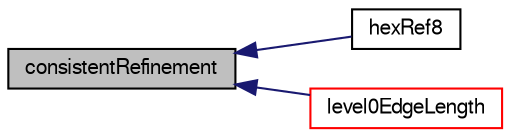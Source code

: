 digraph "consistentRefinement"
{
  bgcolor="transparent";
  edge [fontname="FreeSans",fontsize="10",labelfontname="FreeSans",labelfontsize="10"];
  node [fontname="FreeSans",fontsize="10",shape=record];
  rankdir="LR";
  Node3005 [label="consistentRefinement",height=0.2,width=0.4,color="black", fillcolor="grey75", style="filled", fontcolor="black"];
  Node3005 -> Node3006 [dir="back",color="midnightblue",fontsize="10",style="solid",fontname="FreeSans"];
  Node3006 [label="hexRef8",height=0.2,width=0.4,color="black",URL="$a21654.html#a4caf2d747a4f2fcdb9b61ff6861b318e",tooltip="Construct from mesh and refinement data and optional size of. "];
  Node3005 -> Node3007 [dir="back",color="midnightblue",fontsize="10",style="solid",fontname="FreeSans"];
  Node3007 [label="level0EdgeLength",height=0.2,width=0.4,color="red",URL="$a21654.html#a5038ef57fdb5e24db3472bc037c5a270",tooltip="Typical edge length between unrefined points. "];
}

